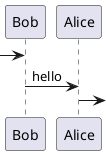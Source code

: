 {
  "sha1": "963pfurlbvjwfay63bprw0s6bj0vc1f",
  "insertion": {
    "when": "2024-05-30T20:48:21.618Z",
    "user": "plantuml@gmail.com"
  }
}
@startuml
-> Bob
Bob -> Alice : hello
Alice ->
@enduml
